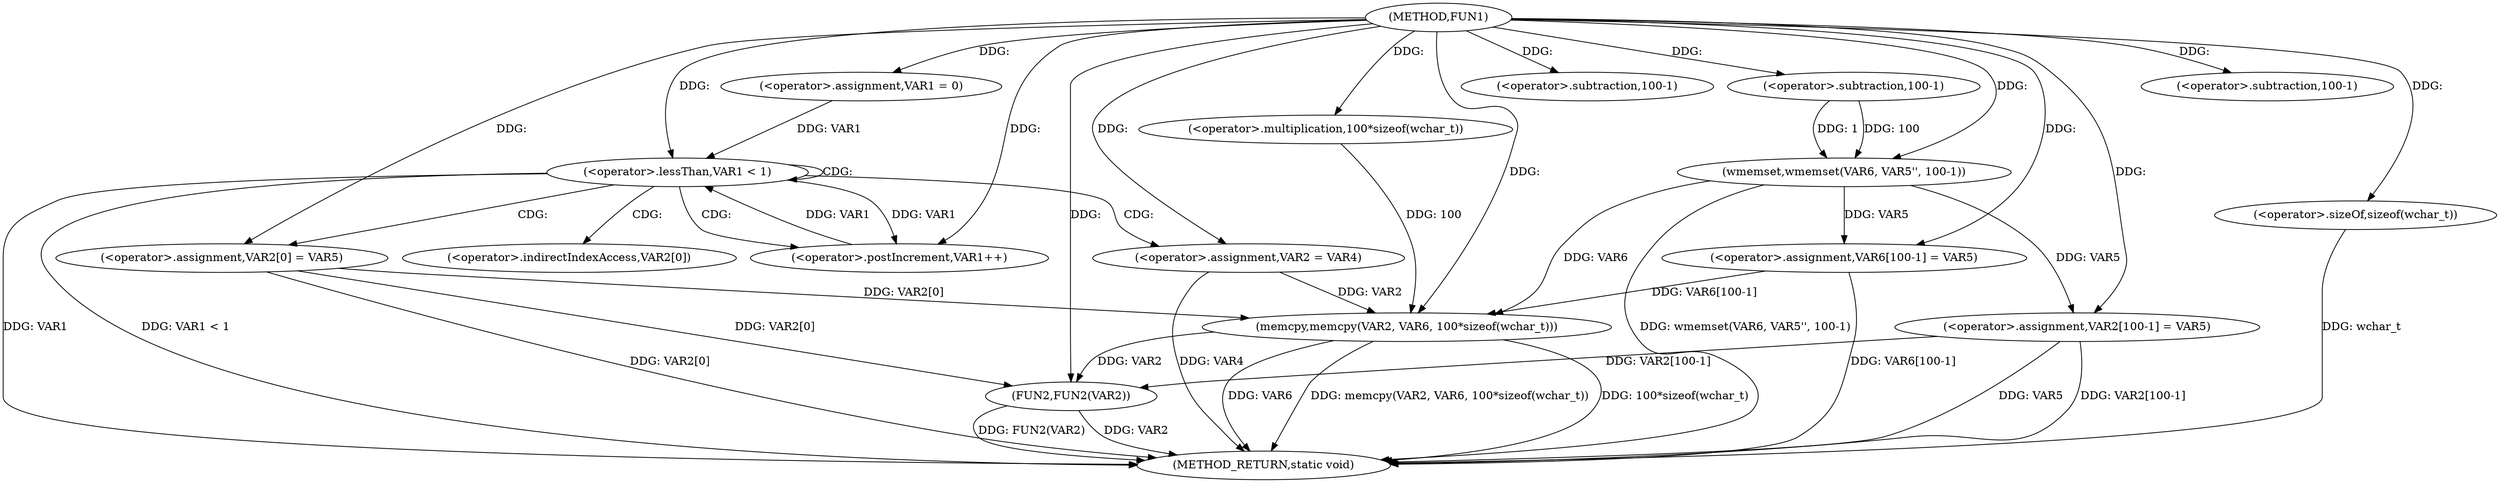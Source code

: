 digraph FUN1 {  
"1000100" [label = "(METHOD,FUN1)" ]
"1000155" [label = "(METHOD_RETURN,static void)" ]
"1000107" [label = "(<operator>.assignment,VAR1 = 0)" ]
"1000110" [label = "(<operator>.lessThan,VAR1 < 1)" ]
"1000113" [label = "(<operator>.postIncrement,VAR1++)" ]
"1000116" [label = "(<operator>.assignment,VAR2 = VAR4)" ]
"1000119" [label = "(<operator>.assignment,VAR2[0] = VAR5)" ]
"1000126" [label = "(wmemset,wmemset(VAR6, VAR5'', 100-1))" ]
"1000129" [label = "(<operator>.subtraction,100-1)" ]
"1000132" [label = "(<operator>.assignment,VAR6[100-1] = VAR5)" ]
"1000135" [label = "(<operator>.subtraction,100-1)" ]
"1000139" [label = "(memcpy,memcpy(VAR2, VAR6, 100*sizeof(wchar_t)))" ]
"1000142" [label = "(<operator>.multiplication,100*sizeof(wchar_t))" ]
"1000144" [label = "(<operator>.sizeOf,sizeof(wchar_t))" ]
"1000146" [label = "(<operator>.assignment,VAR2[100-1] = VAR5)" ]
"1000149" [label = "(<operator>.subtraction,100-1)" ]
"1000153" [label = "(FUN2,FUN2(VAR2))" ]
"1000120" [label = "(<operator>.indirectIndexAccess,VAR2[0])" ]
  "1000126" -> "1000155"  [ label = "DDG: wmemset(VAR6, VAR5'', 100-1)"] 
  "1000139" -> "1000155"  [ label = "DDG: 100*sizeof(wchar_t)"] 
  "1000146" -> "1000155"  [ label = "DDG: VAR5"] 
  "1000153" -> "1000155"  [ label = "DDG: FUN2(VAR2)"] 
  "1000116" -> "1000155"  [ label = "DDG: VAR4"] 
  "1000132" -> "1000155"  [ label = "DDG: VAR6[100-1]"] 
  "1000153" -> "1000155"  [ label = "DDG: VAR2"] 
  "1000144" -> "1000155"  [ label = "DDG: wchar_t"] 
  "1000139" -> "1000155"  [ label = "DDG: VAR6"] 
  "1000139" -> "1000155"  [ label = "DDG: memcpy(VAR2, VAR6, 100*sizeof(wchar_t))"] 
  "1000110" -> "1000155"  [ label = "DDG: VAR1 < 1"] 
  "1000119" -> "1000155"  [ label = "DDG: VAR2[0]"] 
  "1000146" -> "1000155"  [ label = "DDG: VAR2[100-1]"] 
  "1000110" -> "1000155"  [ label = "DDG: VAR1"] 
  "1000100" -> "1000107"  [ label = "DDG: "] 
  "1000107" -> "1000110"  [ label = "DDG: VAR1"] 
  "1000113" -> "1000110"  [ label = "DDG: VAR1"] 
  "1000100" -> "1000110"  [ label = "DDG: "] 
  "1000110" -> "1000113"  [ label = "DDG: VAR1"] 
  "1000100" -> "1000113"  [ label = "DDG: "] 
  "1000100" -> "1000116"  [ label = "DDG: "] 
  "1000100" -> "1000119"  [ label = "DDG: "] 
  "1000100" -> "1000126"  [ label = "DDG: "] 
  "1000129" -> "1000126"  [ label = "DDG: 100"] 
  "1000129" -> "1000126"  [ label = "DDG: 1"] 
  "1000100" -> "1000129"  [ label = "DDG: "] 
  "1000126" -> "1000132"  [ label = "DDG: VAR5"] 
  "1000100" -> "1000132"  [ label = "DDG: "] 
  "1000100" -> "1000135"  [ label = "DDG: "] 
  "1000116" -> "1000139"  [ label = "DDG: VAR2"] 
  "1000119" -> "1000139"  [ label = "DDG: VAR2[0]"] 
  "1000100" -> "1000139"  [ label = "DDG: "] 
  "1000126" -> "1000139"  [ label = "DDG: VAR6"] 
  "1000132" -> "1000139"  [ label = "DDG: VAR6[100-1]"] 
  "1000142" -> "1000139"  [ label = "DDG: 100"] 
  "1000100" -> "1000142"  [ label = "DDG: "] 
  "1000100" -> "1000144"  [ label = "DDG: "] 
  "1000100" -> "1000146"  [ label = "DDG: "] 
  "1000126" -> "1000146"  [ label = "DDG: VAR5"] 
  "1000100" -> "1000149"  [ label = "DDG: "] 
  "1000139" -> "1000153"  [ label = "DDG: VAR2"] 
  "1000119" -> "1000153"  [ label = "DDG: VAR2[0]"] 
  "1000146" -> "1000153"  [ label = "DDG: VAR2[100-1]"] 
  "1000100" -> "1000153"  [ label = "DDG: "] 
  "1000110" -> "1000110"  [ label = "CDG: "] 
  "1000110" -> "1000116"  [ label = "CDG: "] 
  "1000110" -> "1000119"  [ label = "CDG: "] 
  "1000110" -> "1000120"  [ label = "CDG: "] 
  "1000110" -> "1000113"  [ label = "CDG: "] 
}
